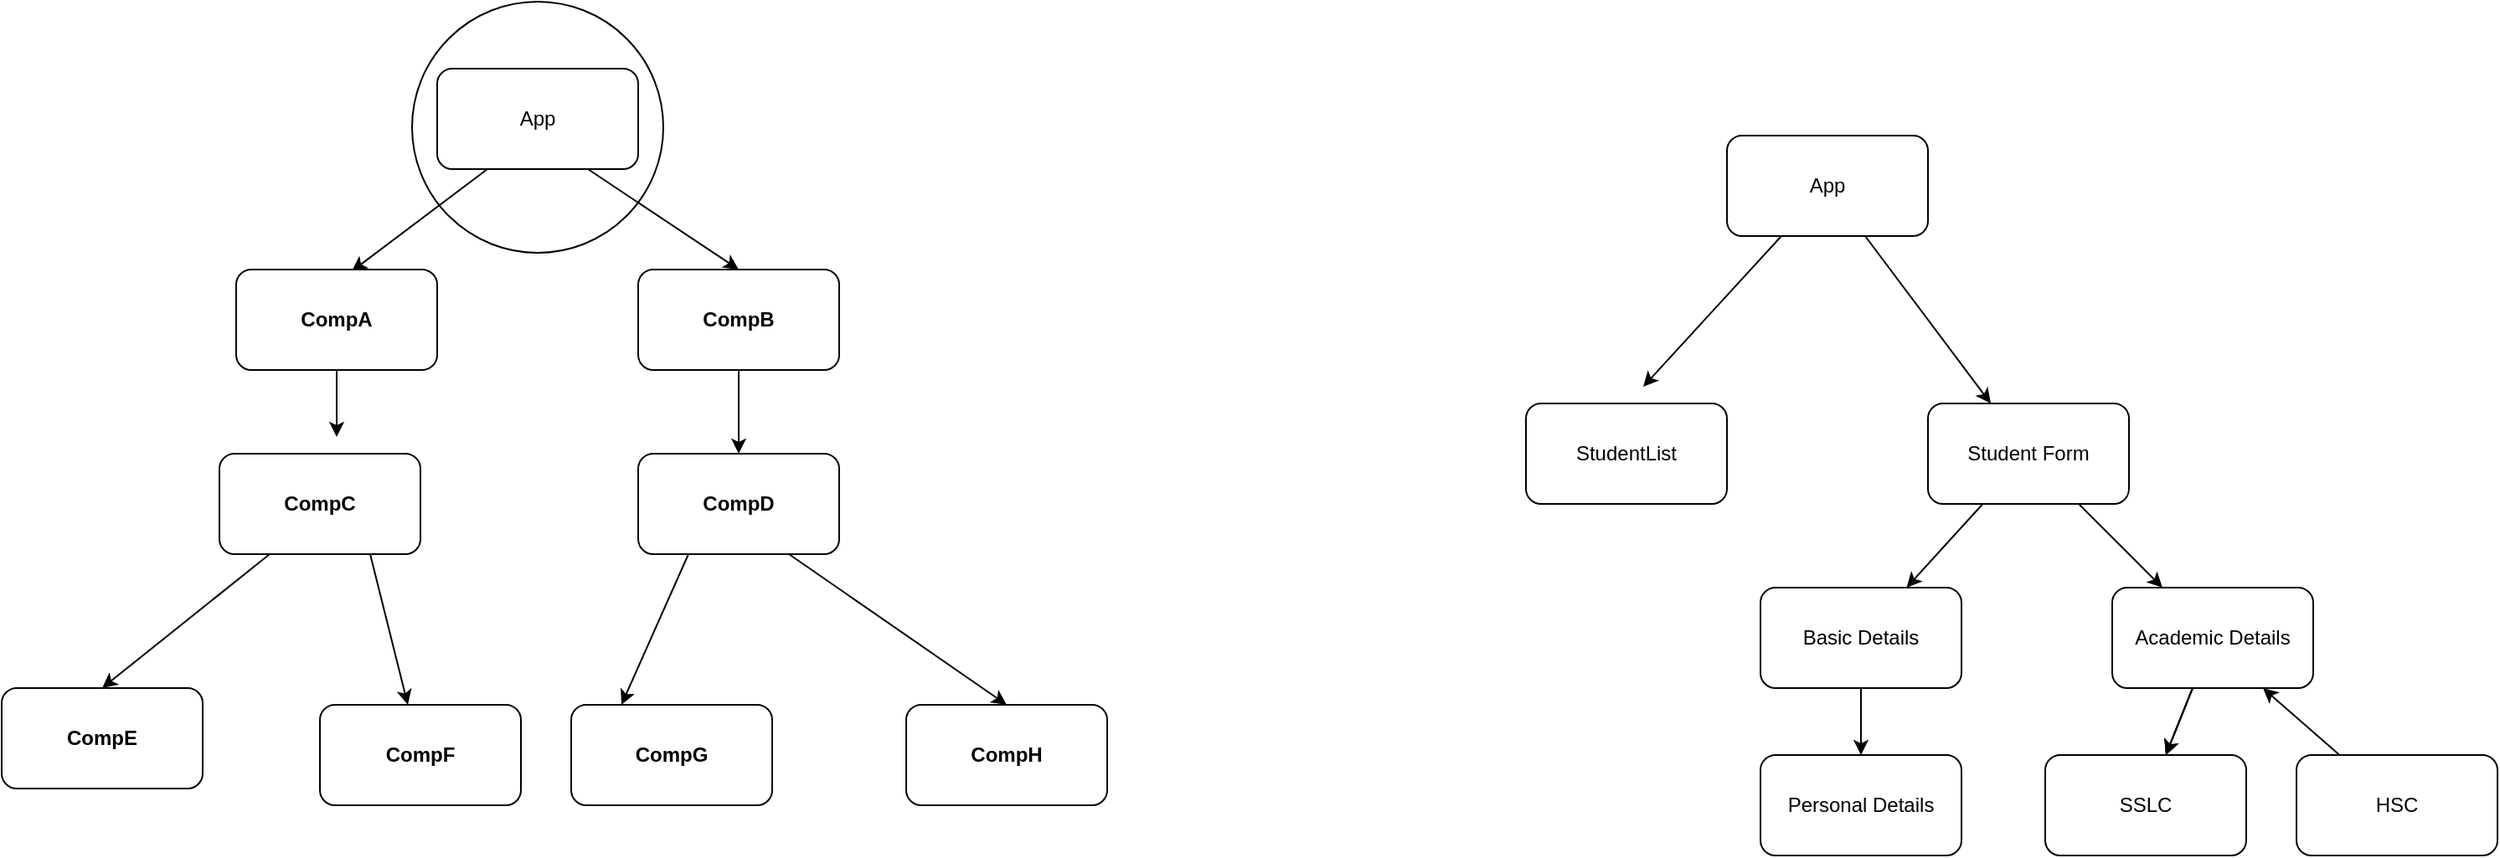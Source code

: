 <mxfile>
    <diagram id="Y997f0tD_smMtUXzKMzJ" name="Page-1">
        <mxGraphModel dx="810" dy="1575" grid="1" gridSize="10" guides="1" tooltips="1" connect="1" arrows="1" fold="1" page="1" pageScale="1" pageWidth="850" pageHeight="1100" math="0" shadow="0">
            <root>
                <mxCell id="0"/>
                <mxCell id="1" parent="0"/>
                <mxCell id="28" value="" style="ellipse;whiteSpace=wrap;html=1;aspect=fixed;" vertex="1" parent="1">
                    <mxGeometry x="335" y="-20" width="150" height="150" as="geometry"/>
                </mxCell>
                <mxCell id="5" style="edgeStyle=none;html=1;exitX=0.25;exitY=1;exitDx=0;exitDy=0;entryX=0.575;entryY=0.017;entryDx=0;entryDy=0;entryPerimeter=0;" parent="1" source="2" target="3" edge="1">
                    <mxGeometry relative="1" as="geometry"/>
                </mxCell>
                <mxCell id="6" style="edgeStyle=none;html=1;exitX=0.75;exitY=1;exitDx=0;exitDy=0;entryX=0.5;entryY=0;entryDx=0;entryDy=0;" parent="1" source="2" target="4" edge="1">
                    <mxGeometry relative="1" as="geometry"/>
                </mxCell>
                <mxCell id="2" value="App" style="rounded=1;whiteSpace=wrap;html=1;" parent="1" vertex="1">
                    <mxGeometry x="350" y="20" width="120" height="60" as="geometry"/>
                </mxCell>
                <mxCell id="9" style="edgeStyle=none;html=1;" parent="1" source="3" edge="1">
                    <mxGeometry relative="1" as="geometry">
                        <mxPoint x="290" y="240" as="targetPoint"/>
                    </mxGeometry>
                </mxCell>
                <mxCell id="3" value="CompA" style="rounded=1;whiteSpace=wrap;html=1;fontStyle=1" parent="1" vertex="1">
                    <mxGeometry x="230" y="140" width="120" height="60" as="geometry"/>
                </mxCell>
                <mxCell id="10" style="edgeStyle=none;html=1;entryX=0.5;entryY=0;entryDx=0;entryDy=0;" parent="1" source="4" target="8" edge="1">
                    <mxGeometry relative="1" as="geometry"/>
                </mxCell>
                <mxCell id="4" value="CompB" style="rounded=1;whiteSpace=wrap;html=1;fontStyle=1" parent="1" vertex="1">
                    <mxGeometry x="470" y="140" width="120" height="60" as="geometry"/>
                </mxCell>
                <mxCell id="15" style="edgeStyle=none;html=1;exitX=0.25;exitY=1;exitDx=0;exitDy=0;entryX=0.5;entryY=0;entryDx=0;entryDy=0;" parent="1" source="7" target="11" edge="1">
                    <mxGeometry relative="1" as="geometry"/>
                </mxCell>
                <mxCell id="16" style="edgeStyle=none;html=1;exitX=0.75;exitY=1;exitDx=0;exitDy=0;" parent="1" source="7" target="12" edge="1">
                    <mxGeometry relative="1" as="geometry"/>
                </mxCell>
                <mxCell id="7" value="CompC" style="rounded=1;whiteSpace=wrap;html=1;fontStyle=1" parent="1" vertex="1">
                    <mxGeometry x="220" y="250" width="120" height="60" as="geometry"/>
                </mxCell>
                <mxCell id="17" style="edgeStyle=none;html=1;exitX=0.25;exitY=1;exitDx=0;exitDy=0;entryX=0.25;entryY=0;entryDx=0;entryDy=0;" parent="1" source="8" target="14" edge="1">
                    <mxGeometry relative="1" as="geometry"/>
                </mxCell>
                <mxCell id="18" style="edgeStyle=none;html=1;exitX=0.75;exitY=1;exitDx=0;exitDy=0;entryX=0.5;entryY=0;entryDx=0;entryDy=0;" parent="1" source="8" target="13" edge="1">
                    <mxGeometry relative="1" as="geometry"/>
                </mxCell>
                <mxCell id="8" value="CompD" style="rounded=1;whiteSpace=wrap;html=1;fontStyle=1" parent="1" vertex="1">
                    <mxGeometry x="470" y="250" width="120" height="60" as="geometry"/>
                </mxCell>
                <mxCell id="11" value="CompE" style="rounded=1;whiteSpace=wrap;html=1;fontStyle=1" parent="1" vertex="1">
                    <mxGeometry x="90" y="390" width="120" height="60" as="geometry"/>
                </mxCell>
                <mxCell id="12" value="CompF" style="rounded=1;whiteSpace=wrap;html=1;fontStyle=1" parent="1" vertex="1">
                    <mxGeometry x="280" y="400" width="120" height="60" as="geometry"/>
                </mxCell>
                <mxCell id="13" value="CompH" style="rounded=1;whiteSpace=wrap;html=1;fontStyle=1" parent="1" vertex="1">
                    <mxGeometry x="630" y="400" width="120" height="60" as="geometry"/>
                </mxCell>
                <mxCell id="14" value="CompG" style="rounded=1;whiteSpace=wrap;html=1;fontStyle=1" parent="1" vertex="1">
                    <mxGeometry x="430" y="400" width="120" height="60" as="geometry"/>
                </mxCell>
                <mxCell id="31" style="edgeStyle=none;html=1;" edge="1" parent="1" source="30">
                    <mxGeometry relative="1" as="geometry">
                        <mxPoint x="1070" y="210" as="targetPoint"/>
                    </mxGeometry>
                </mxCell>
                <mxCell id="34" value="" style="edgeStyle=none;html=1;" edge="1" parent="1" source="30" target="33">
                    <mxGeometry relative="1" as="geometry"/>
                </mxCell>
                <mxCell id="30" value="App" style="rounded=1;whiteSpace=wrap;html=1;" vertex="1" parent="1">
                    <mxGeometry x="1120" y="60" width="120" height="60" as="geometry"/>
                </mxCell>
                <mxCell id="32" value="StudentList" style="rounded=1;whiteSpace=wrap;html=1;" vertex="1" parent="1">
                    <mxGeometry x="1000" y="220" width="120" height="60" as="geometry"/>
                </mxCell>
                <mxCell id="36" value="" style="edgeStyle=none;html=1;" edge="1" parent="1" source="33" target="35">
                    <mxGeometry relative="1" as="geometry"/>
                </mxCell>
                <mxCell id="40" value="" style="edgeStyle=none;html=1;" edge="1" parent="1" source="33" target="39">
                    <mxGeometry relative="1" as="geometry"/>
                </mxCell>
                <mxCell id="33" value="Student Form" style="whiteSpace=wrap;html=1;rounded=1;" vertex="1" parent="1">
                    <mxGeometry x="1240" y="220" width="120" height="60" as="geometry"/>
                </mxCell>
                <mxCell id="38" value="" style="edgeStyle=none;html=1;" edge="1" parent="1" source="35" target="37">
                    <mxGeometry relative="1" as="geometry"/>
                </mxCell>
                <mxCell id="35" value="Basic Details" style="whiteSpace=wrap;html=1;rounded=1;" vertex="1" parent="1">
                    <mxGeometry x="1140" y="330" width="120" height="60" as="geometry"/>
                </mxCell>
                <mxCell id="37" value="Personal Details" style="whiteSpace=wrap;html=1;rounded=1;" vertex="1" parent="1">
                    <mxGeometry x="1140" y="430" width="120" height="60" as="geometry"/>
                </mxCell>
                <mxCell id="42" value="" style="edgeStyle=none;html=1;" edge="1" parent="1" source="39" target="41">
                    <mxGeometry relative="1" as="geometry"/>
                </mxCell>
                <mxCell id="43" value="" style="edgeStyle=none;html=1;" edge="1" parent="1" source="39" target="41">
                    <mxGeometry relative="1" as="geometry"/>
                </mxCell>
                <mxCell id="44" value="" style="edgeStyle=none;html=1;" edge="1" parent="1" source="39" target="41">
                    <mxGeometry relative="1" as="geometry"/>
                </mxCell>
                <mxCell id="39" value="Academic Details" style="whiteSpace=wrap;html=1;rounded=1;" vertex="1" parent="1">
                    <mxGeometry x="1350" y="330" width="120" height="60" as="geometry"/>
                </mxCell>
                <mxCell id="41" value="SSLC" style="whiteSpace=wrap;html=1;rounded=1;" vertex="1" parent="1">
                    <mxGeometry x="1310" y="430" width="120" height="60" as="geometry"/>
                </mxCell>
                <mxCell id="46" style="edgeStyle=none;html=1;entryX=0.75;entryY=1;entryDx=0;entryDy=0;" edge="1" parent="1" source="45" target="39">
                    <mxGeometry relative="1" as="geometry"/>
                </mxCell>
                <mxCell id="45" value="HSC" style="whiteSpace=wrap;html=1;rounded=1;" vertex="1" parent="1">
                    <mxGeometry x="1460" y="430" width="120" height="60" as="geometry"/>
                </mxCell>
            </root>
        </mxGraphModel>
    </diagram>
</mxfile>